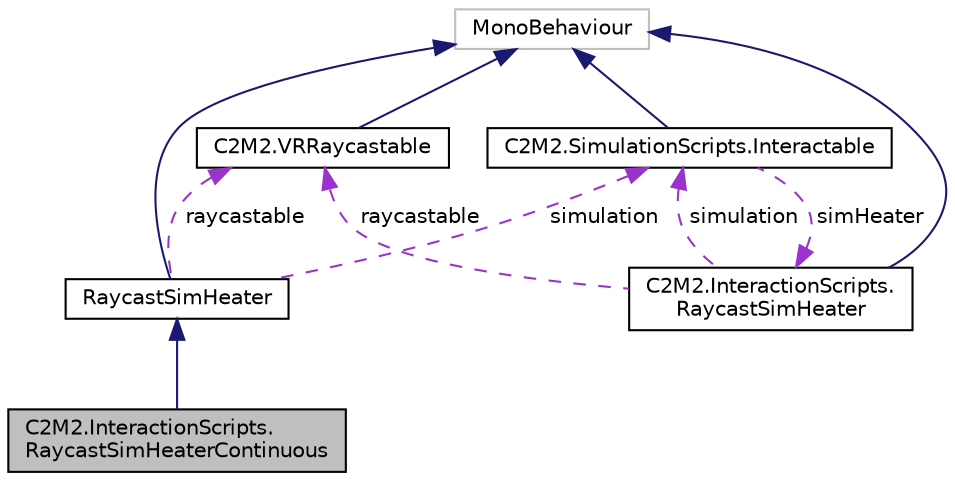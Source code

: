 digraph "C2M2.InteractionScripts.RaycastSimHeaterContinuous"
{
 // LATEX_PDF_SIZE
  edge [fontname="Helvetica",fontsize="10",labelfontname="Helvetica",labelfontsize="10"];
  node [fontname="Helvetica",fontsize="10",shape=record];
  Node1 [label="C2M2.InteractionScripts.\lRaycastSimHeaterContinuous",height=0.2,width=0.4,color="black", fillcolor="grey75", style="filled", fontcolor="black",tooltip=" "];
  Node2 -> Node1 [dir="back",color="midnightblue",fontsize="10",style="solid",fontname="Helvetica"];
  Node2 [label="RaycastSimHeater",height=0.2,width=0.4,color="black", fillcolor="white", style="filled",URL="$d6/d31/class_c2_m2_1_1_interaction_scripts_1_1_raycast_sim_heater.html",tooltip=" "];
  Node3 -> Node2 [dir="back",color="midnightblue",fontsize="10",style="solid",fontname="Helvetica"];
  Node3 [label="MonoBehaviour",height=0.2,width=0.4,color="grey75", fillcolor="white", style="filled",tooltip=" "];
  Node4 -> Node2 [dir="back",color="darkorchid3",fontsize="10",style="dashed",label=" simulation" ,fontname="Helvetica"];
  Node4 [label="C2M2.SimulationScripts.Interactable",height=0.2,width=0.4,color="black", fillcolor="white", style="filled",URL="$d5/dbb/class_c2_m2_1_1_simulation_scripts_1_1_interactable.html",tooltip="Manages interaction input to simulations"];
  Node3 -> Node4 [dir="back",color="midnightblue",fontsize="10",style="solid",fontname="Helvetica"];
  Node5 -> Node4 [dir="back",color="darkorchid3",fontsize="10",style="dashed",label=" simHeater" ,fontname="Helvetica"];
  Node5 [label="C2M2.InteractionScripts.\lRaycastSimHeater",height=0.2,width=0.4,color="black", fillcolor="white", style="filled",URL="$d6/d31/class_c2_m2_1_1_interaction_scripts_1_1_raycast_sim_heater.html",tooltip=" "];
  Node3 -> Node5 [dir="back",color="midnightblue",fontsize="10",style="solid",fontname="Helvetica"];
  Node4 -> Node5 [dir="back",color="darkorchid3",fontsize="10",style="dashed",label=" simulation" ,fontname="Helvetica"];
  Node6 -> Node5 [dir="back",color="darkorchid3",fontsize="10",style="dashed",label=" raycastable" ,fontname="Helvetica"];
  Node6 [label="C2M2.VRRaycastable",height=0.2,width=0.4,color="black", fillcolor="white", style="filled",URL="$de/df6/class_c2_m2_1_1_v_r_raycastable.html",tooltip=" "];
  Node3 -> Node6 [dir="back",color="midnightblue",fontsize="10",style="solid",fontname="Helvetica"];
  Node6 -> Node2 [dir="back",color="darkorchid3",fontsize="10",style="dashed",label=" raycastable" ,fontname="Helvetica"];
}
